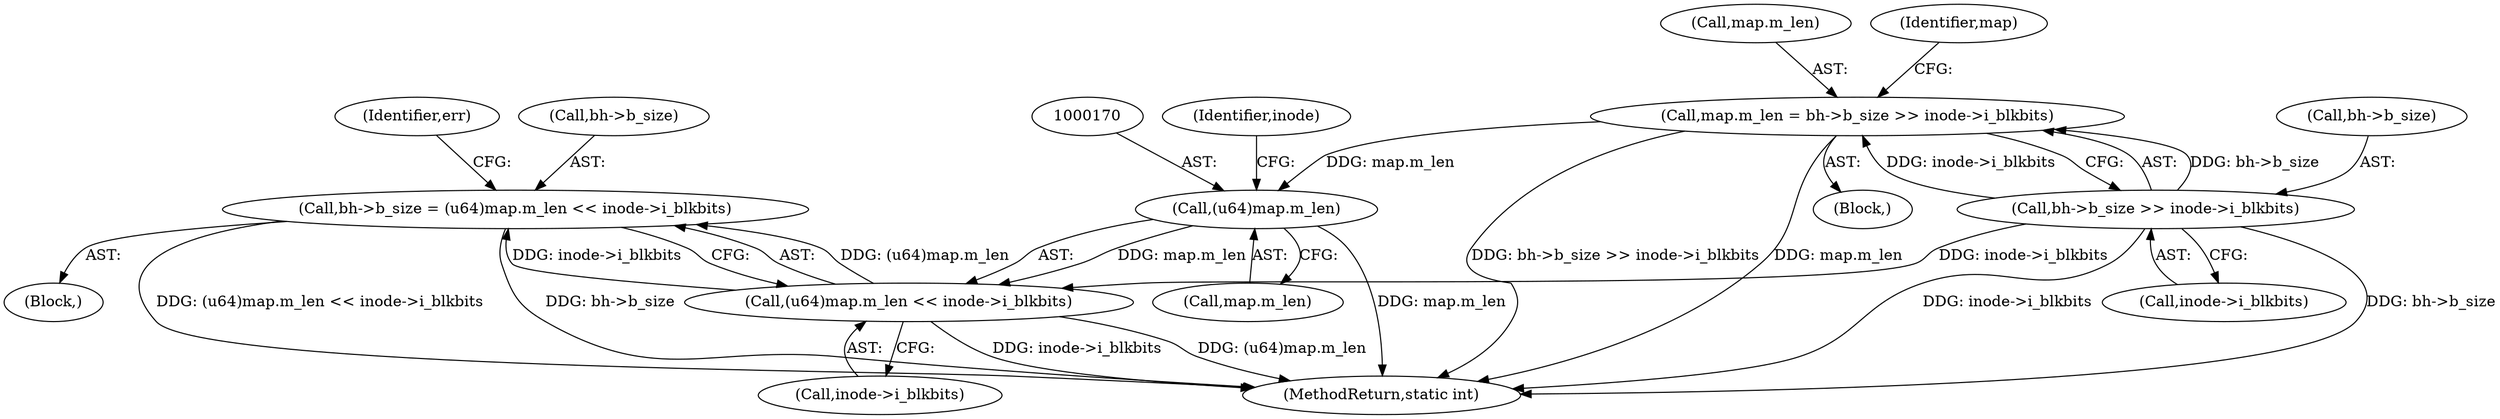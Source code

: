 digraph "0_linux_b86e33075ed1909d8002745b56ecf73b833db143@pointer" {
"1000164" [label="(Call,bh->b_size = (u64)map.m_len << inode->i_blkbits)"];
"1000168" [label="(Call,(u64)map.m_len << inode->i_blkbits)"];
"1000169" [label="(Call,(u64)map.m_len)"];
"1000115" [label="(Call,map.m_len = bh->b_size >> inode->i_blkbits)"];
"1000119" [label="(Call,bh->b_size >> inode->i_blkbits)"];
"1000116" [label="(Call,map.m_len)"];
"1000115" [label="(Call,map.m_len = bh->b_size >> inode->i_blkbits)"];
"1000175" [label="(Identifier,inode)"];
"1000164" [label="(Call,bh->b_size = (u64)map.m_len << inode->i_blkbits)"];
"1000174" [label="(Call,inode->i_blkbits)"];
"1000119" [label="(Call,bh->b_size >> inode->i_blkbits)"];
"1000107" [label="(Block,)"];
"1000142" [label="(Block,)"];
"1000179" [label="(MethodReturn,static int)"];
"1000128" [label="(Identifier,map)"];
"1000123" [label="(Call,inode->i_blkbits)"];
"1000120" [label="(Call,bh->b_size)"];
"1000168" [label="(Call,(u64)map.m_len << inode->i_blkbits)"];
"1000171" [label="(Call,map.m_len)"];
"1000169" [label="(Call,(u64)map.m_len)"];
"1000165" [label="(Call,bh->b_size)"];
"1000178" [label="(Identifier,err)"];
"1000164" -> "1000142"  [label="AST: "];
"1000164" -> "1000168"  [label="CFG: "];
"1000165" -> "1000164"  [label="AST: "];
"1000168" -> "1000164"  [label="AST: "];
"1000178" -> "1000164"  [label="CFG: "];
"1000164" -> "1000179"  [label="DDG: (u64)map.m_len << inode->i_blkbits"];
"1000164" -> "1000179"  [label="DDG: bh->b_size"];
"1000168" -> "1000164"  [label="DDG: (u64)map.m_len"];
"1000168" -> "1000164"  [label="DDG: inode->i_blkbits"];
"1000168" -> "1000174"  [label="CFG: "];
"1000169" -> "1000168"  [label="AST: "];
"1000174" -> "1000168"  [label="AST: "];
"1000168" -> "1000179"  [label="DDG: (u64)map.m_len"];
"1000168" -> "1000179"  [label="DDG: inode->i_blkbits"];
"1000169" -> "1000168"  [label="DDG: map.m_len"];
"1000119" -> "1000168"  [label="DDG: inode->i_blkbits"];
"1000169" -> "1000171"  [label="CFG: "];
"1000170" -> "1000169"  [label="AST: "];
"1000171" -> "1000169"  [label="AST: "];
"1000175" -> "1000169"  [label="CFG: "];
"1000169" -> "1000179"  [label="DDG: map.m_len"];
"1000115" -> "1000169"  [label="DDG: map.m_len"];
"1000115" -> "1000107"  [label="AST: "];
"1000115" -> "1000119"  [label="CFG: "];
"1000116" -> "1000115"  [label="AST: "];
"1000119" -> "1000115"  [label="AST: "];
"1000128" -> "1000115"  [label="CFG: "];
"1000115" -> "1000179"  [label="DDG: bh->b_size >> inode->i_blkbits"];
"1000115" -> "1000179"  [label="DDG: map.m_len"];
"1000119" -> "1000115"  [label="DDG: bh->b_size"];
"1000119" -> "1000115"  [label="DDG: inode->i_blkbits"];
"1000119" -> "1000123"  [label="CFG: "];
"1000120" -> "1000119"  [label="AST: "];
"1000123" -> "1000119"  [label="AST: "];
"1000119" -> "1000179"  [label="DDG: inode->i_blkbits"];
"1000119" -> "1000179"  [label="DDG: bh->b_size"];
}
